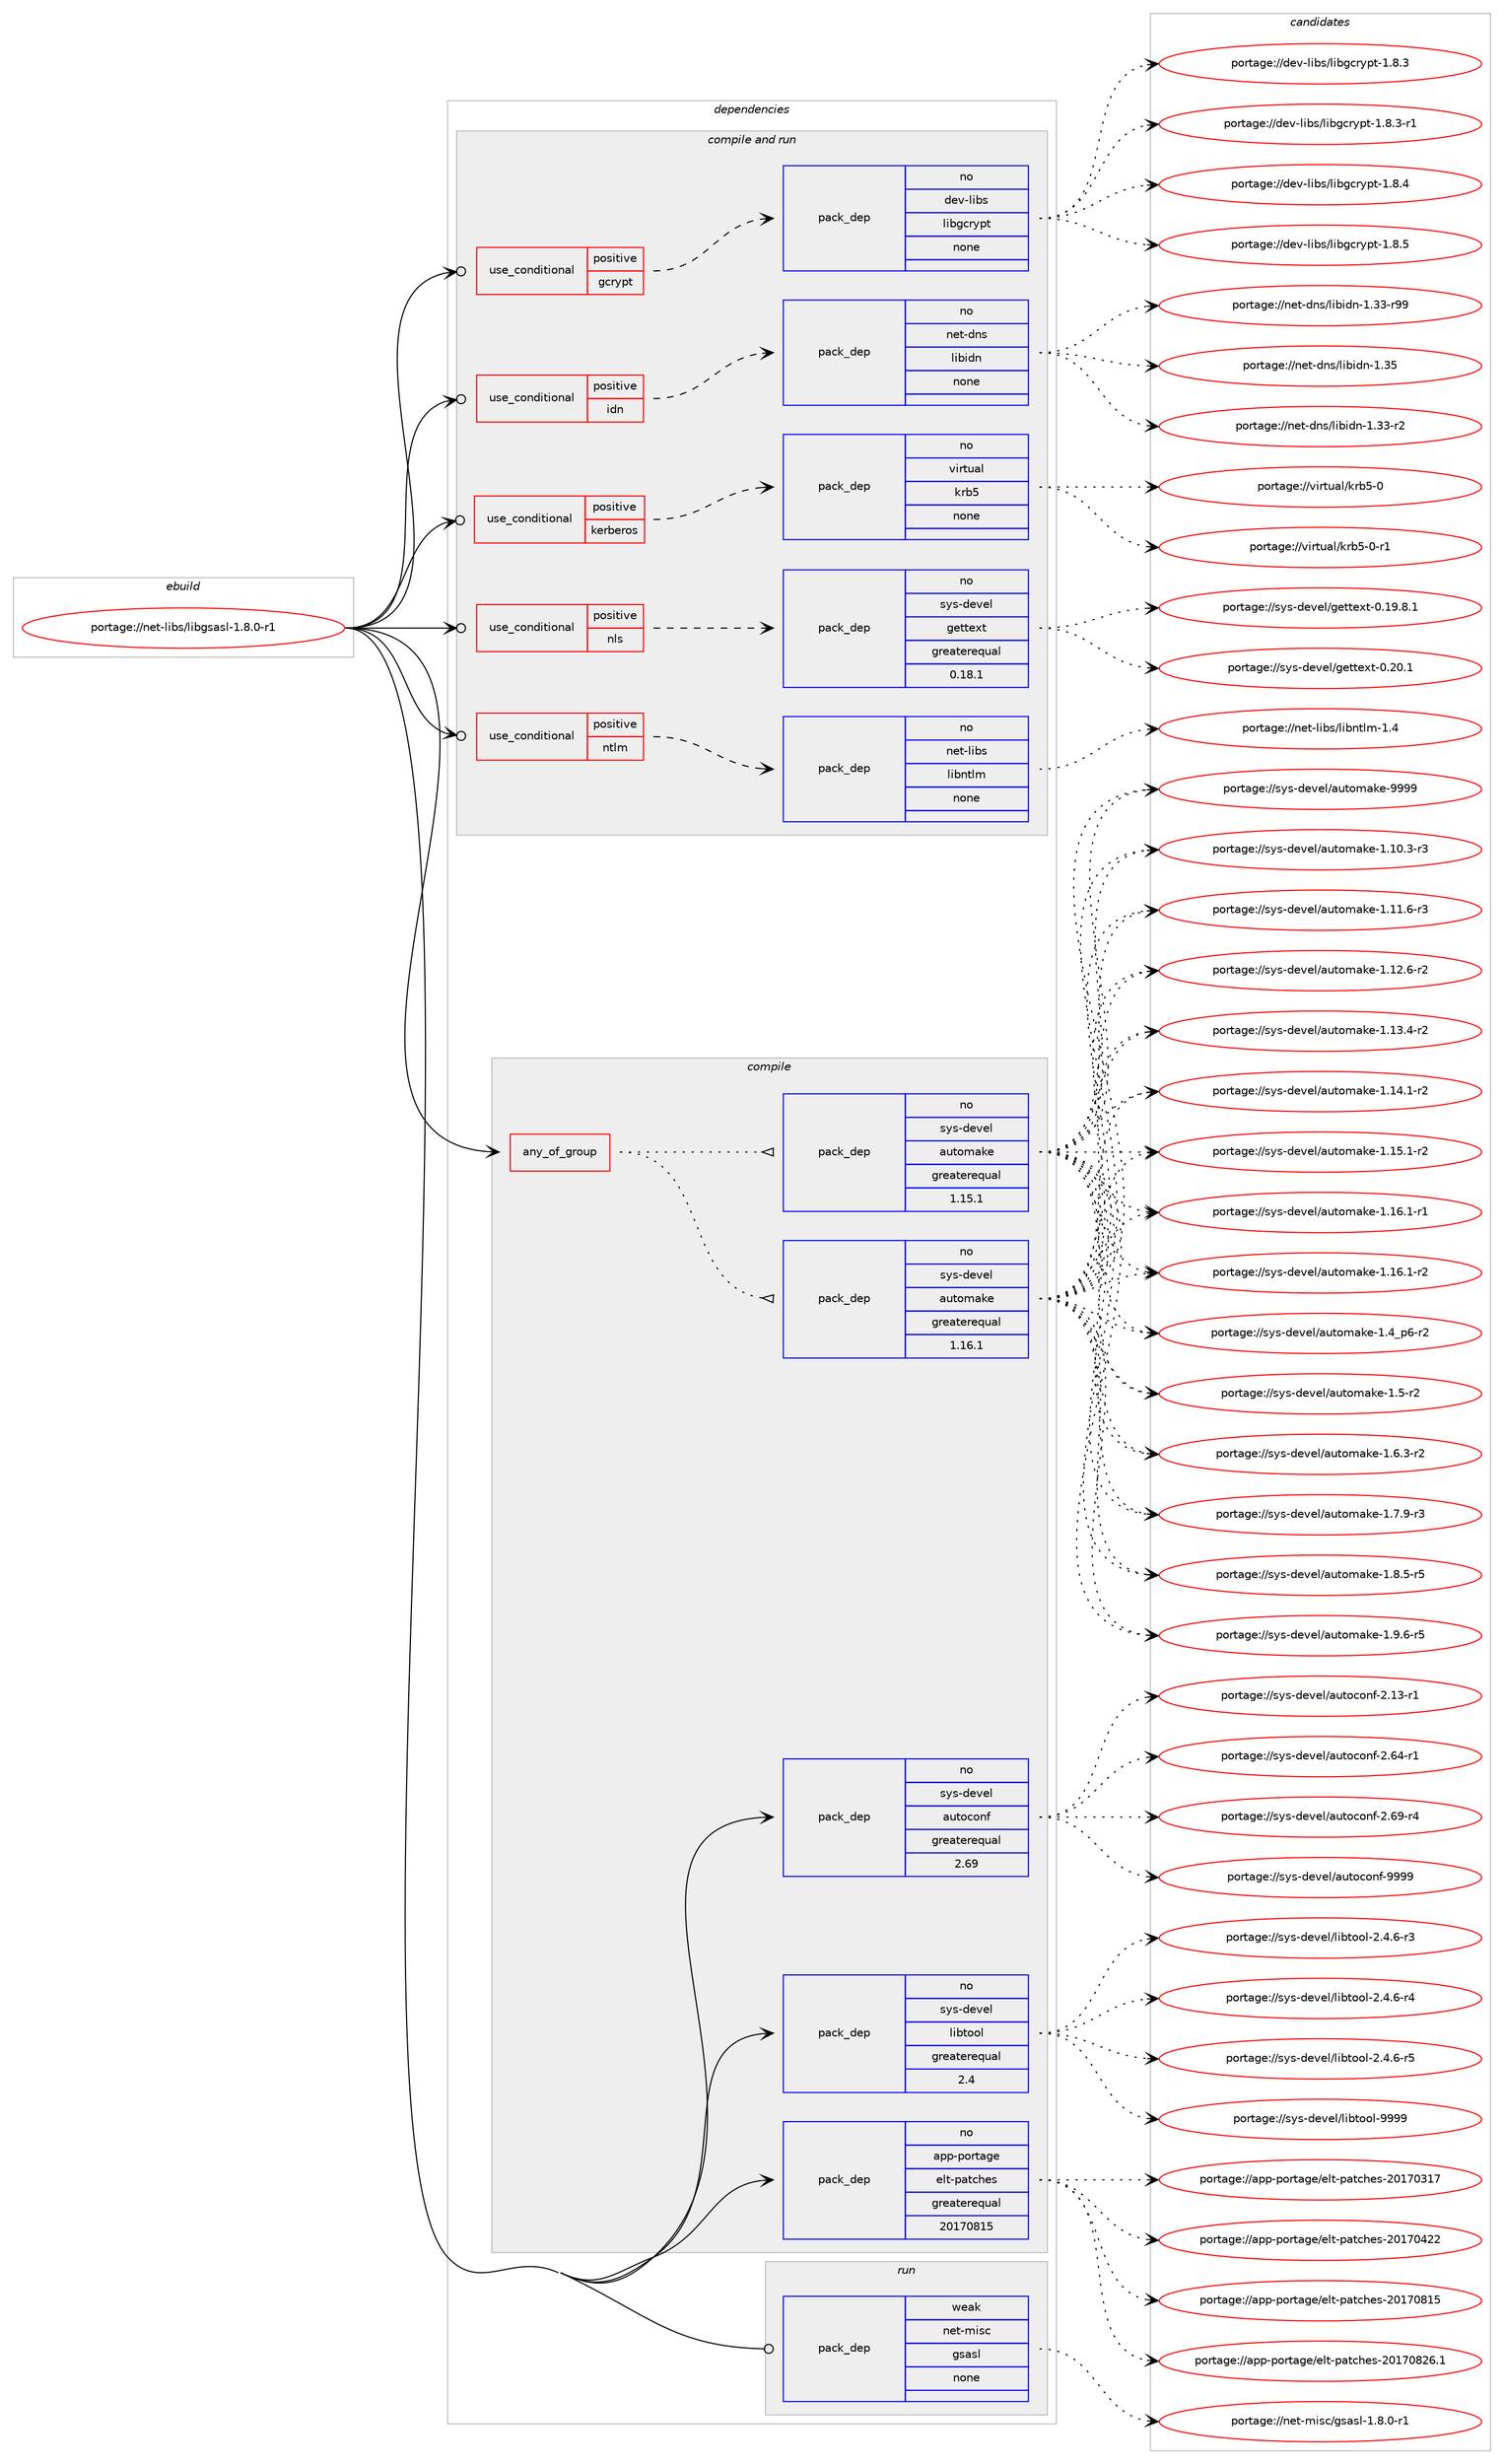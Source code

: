 digraph prolog {

# *************
# Graph options
# *************

newrank=true;
concentrate=true;
compound=true;
graph [rankdir=LR,fontname=Helvetica,fontsize=10,ranksep=1.5];#, ranksep=2.5, nodesep=0.2];
edge  [arrowhead=vee];
node  [fontname=Helvetica,fontsize=10];

# **********
# The ebuild
# **********

subgraph cluster_leftcol {
color=gray;
rank=same;
label=<<i>ebuild</i>>;
id [label="portage://net-libs/libgsasl-1.8.0-r1", color=red, width=4, href="../net-libs/libgsasl-1.8.0-r1.svg"];
}

# ****************
# The dependencies
# ****************

subgraph cluster_midcol {
color=gray;
label=<<i>dependencies</i>>;
subgraph cluster_compile {
fillcolor="#eeeeee";
style=filled;
label=<<i>compile</i>>;
subgraph any5791 {
dependency359341 [label=<<TABLE BORDER="0" CELLBORDER="1" CELLSPACING="0" CELLPADDING="4"><TR><TD CELLPADDING="10">any_of_group</TD></TR></TABLE>>, shape=none, color=red];subgraph pack263515 {
dependency359342 [label=<<TABLE BORDER="0" CELLBORDER="1" CELLSPACING="0" CELLPADDING="4" WIDTH="220"><TR><TD ROWSPAN="6" CELLPADDING="30">pack_dep</TD></TR><TR><TD WIDTH="110">no</TD></TR><TR><TD>sys-devel</TD></TR><TR><TD>automake</TD></TR><TR><TD>greaterequal</TD></TR><TR><TD>1.16.1</TD></TR></TABLE>>, shape=none, color=blue];
}
dependency359341:e -> dependency359342:w [weight=20,style="dotted",arrowhead="oinv"];
subgraph pack263516 {
dependency359343 [label=<<TABLE BORDER="0" CELLBORDER="1" CELLSPACING="0" CELLPADDING="4" WIDTH="220"><TR><TD ROWSPAN="6" CELLPADDING="30">pack_dep</TD></TR><TR><TD WIDTH="110">no</TD></TR><TR><TD>sys-devel</TD></TR><TR><TD>automake</TD></TR><TR><TD>greaterequal</TD></TR><TR><TD>1.15.1</TD></TR></TABLE>>, shape=none, color=blue];
}
dependency359341:e -> dependency359343:w [weight=20,style="dotted",arrowhead="oinv"];
}
id:e -> dependency359341:w [weight=20,style="solid",arrowhead="vee"];
subgraph pack263517 {
dependency359344 [label=<<TABLE BORDER="0" CELLBORDER="1" CELLSPACING="0" CELLPADDING="4" WIDTH="220"><TR><TD ROWSPAN="6" CELLPADDING="30">pack_dep</TD></TR><TR><TD WIDTH="110">no</TD></TR><TR><TD>app-portage</TD></TR><TR><TD>elt-patches</TD></TR><TR><TD>greaterequal</TD></TR><TR><TD>20170815</TD></TR></TABLE>>, shape=none, color=blue];
}
id:e -> dependency359344:w [weight=20,style="solid",arrowhead="vee"];
subgraph pack263518 {
dependency359345 [label=<<TABLE BORDER="0" CELLBORDER="1" CELLSPACING="0" CELLPADDING="4" WIDTH="220"><TR><TD ROWSPAN="6" CELLPADDING="30">pack_dep</TD></TR><TR><TD WIDTH="110">no</TD></TR><TR><TD>sys-devel</TD></TR><TR><TD>autoconf</TD></TR><TR><TD>greaterequal</TD></TR><TR><TD>2.69</TD></TR></TABLE>>, shape=none, color=blue];
}
id:e -> dependency359345:w [weight=20,style="solid",arrowhead="vee"];
subgraph pack263519 {
dependency359346 [label=<<TABLE BORDER="0" CELLBORDER="1" CELLSPACING="0" CELLPADDING="4" WIDTH="220"><TR><TD ROWSPAN="6" CELLPADDING="30">pack_dep</TD></TR><TR><TD WIDTH="110">no</TD></TR><TR><TD>sys-devel</TD></TR><TR><TD>libtool</TD></TR><TR><TD>greaterequal</TD></TR><TR><TD>2.4</TD></TR></TABLE>>, shape=none, color=blue];
}
id:e -> dependency359346:w [weight=20,style="solid",arrowhead="vee"];
}
subgraph cluster_compileandrun {
fillcolor="#eeeeee";
style=filled;
label=<<i>compile and run</i>>;
subgraph cond89883 {
dependency359347 [label=<<TABLE BORDER="0" CELLBORDER="1" CELLSPACING="0" CELLPADDING="4"><TR><TD ROWSPAN="3" CELLPADDING="10">use_conditional</TD></TR><TR><TD>positive</TD></TR><TR><TD>gcrypt</TD></TR></TABLE>>, shape=none, color=red];
subgraph pack263520 {
dependency359348 [label=<<TABLE BORDER="0" CELLBORDER="1" CELLSPACING="0" CELLPADDING="4" WIDTH="220"><TR><TD ROWSPAN="6" CELLPADDING="30">pack_dep</TD></TR><TR><TD WIDTH="110">no</TD></TR><TR><TD>dev-libs</TD></TR><TR><TD>libgcrypt</TD></TR><TR><TD>none</TD></TR><TR><TD></TD></TR></TABLE>>, shape=none, color=blue];
}
dependency359347:e -> dependency359348:w [weight=20,style="dashed",arrowhead="vee"];
}
id:e -> dependency359347:w [weight=20,style="solid",arrowhead="odotvee"];
subgraph cond89884 {
dependency359349 [label=<<TABLE BORDER="0" CELLBORDER="1" CELLSPACING="0" CELLPADDING="4"><TR><TD ROWSPAN="3" CELLPADDING="10">use_conditional</TD></TR><TR><TD>positive</TD></TR><TR><TD>idn</TD></TR></TABLE>>, shape=none, color=red];
subgraph pack263521 {
dependency359350 [label=<<TABLE BORDER="0" CELLBORDER="1" CELLSPACING="0" CELLPADDING="4" WIDTH="220"><TR><TD ROWSPAN="6" CELLPADDING="30">pack_dep</TD></TR><TR><TD WIDTH="110">no</TD></TR><TR><TD>net-dns</TD></TR><TR><TD>libidn</TD></TR><TR><TD>none</TD></TR><TR><TD></TD></TR></TABLE>>, shape=none, color=blue];
}
dependency359349:e -> dependency359350:w [weight=20,style="dashed",arrowhead="vee"];
}
id:e -> dependency359349:w [weight=20,style="solid",arrowhead="odotvee"];
subgraph cond89885 {
dependency359351 [label=<<TABLE BORDER="0" CELLBORDER="1" CELLSPACING="0" CELLPADDING="4"><TR><TD ROWSPAN="3" CELLPADDING="10">use_conditional</TD></TR><TR><TD>positive</TD></TR><TR><TD>kerberos</TD></TR></TABLE>>, shape=none, color=red];
subgraph pack263522 {
dependency359352 [label=<<TABLE BORDER="0" CELLBORDER="1" CELLSPACING="0" CELLPADDING="4" WIDTH="220"><TR><TD ROWSPAN="6" CELLPADDING="30">pack_dep</TD></TR><TR><TD WIDTH="110">no</TD></TR><TR><TD>virtual</TD></TR><TR><TD>krb5</TD></TR><TR><TD>none</TD></TR><TR><TD></TD></TR></TABLE>>, shape=none, color=blue];
}
dependency359351:e -> dependency359352:w [weight=20,style="dashed",arrowhead="vee"];
}
id:e -> dependency359351:w [weight=20,style="solid",arrowhead="odotvee"];
subgraph cond89886 {
dependency359353 [label=<<TABLE BORDER="0" CELLBORDER="1" CELLSPACING="0" CELLPADDING="4"><TR><TD ROWSPAN="3" CELLPADDING="10">use_conditional</TD></TR><TR><TD>positive</TD></TR><TR><TD>nls</TD></TR></TABLE>>, shape=none, color=red];
subgraph pack263523 {
dependency359354 [label=<<TABLE BORDER="0" CELLBORDER="1" CELLSPACING="0" CELLPADDING="4" WIDTH="220"><TR><TD ROWSPAN="6" CELLPADDING="30">pack_dep</TD></TR><TR><TD WIDTH="110">no</TD></TR><TR><TD>sys-devel</TD></TR><TR><TD>gettext</TD></TR><TR><TD>greaterequal</TD></TR><TR><TD>0.18.1</TD></TR></TABLE>>, shape=none, color=blue];
}
dependency359353:e -> dependency359354:w [weight=20,style="dashed",arrowhead="vee"];
}
id:e -> dependency359353:w [weight=20,style="solid",arrowhead="odotvee"];
subgraph cond89887 {
dependency359355 [label=<<TABLE BORDER="0" CELLBORDER="1" CELLSPACING="0" CELLPADDING="4"><TR><TD ROWSPAN="3" CELLPADDING="10">use_conditional</TD></TR><TR><TD>positive</TD></TR><TR><TD>ntlm</TD></TR></TABLE>>, shape=none, color=red];
subgraph pack263524 {
dependency359356 [label=<<TABLE BORDER="0" CELLBORDER="1" CELLSPACING="0" CELLPADDING="4" WIDTH="220"><TR><TD ROWSPAN="6" CELLPADDING="30">pack_dep</TD></TR><TR><TD WIDTH="110">no</TD></TR><TR><TD>net-libs</TD></TR><TR><TD>libntlm</TD></TR><TR><TD>none</TD></TR><TR><TD></TD></TR></TABLE>>, shape=none, color=blue];
}
dependency359355:e -> dependency359356:w [weight=20,style="dashed",arrowhead="vee"];
}
id:e -> dependency359355:w [weight=20,style="solid",arrowhead="odotvee"];
}
subgraph cluster_run {
fillcolor="#eeeeee";
style=filled;
label=<<i>run</i>>;
subgraph pack263525 {
dependency359357 [label=<<TABLE BORDER="0" CELLBORDER="1" CELLSPACING="0" CELLPADDING="4" WIDTH="220"><TR><TD ROWSPAN="6" CELLPADDING="30">pack_dep</TD></TR><TR><TD WIDTH="110">weak</TD></TR><TR><TD>net-misc</TD></TR><TR><TD>gsasl</TD></TR><TR><TD>none</TD></TR><TR><TD></TD></TR></TABLE>>, shape=none, color=blue];
}
id:e -> dependency359357:w [weight=20,style="solid",arrowhead="odot"];
}
}

# **************
# The candidates
# **************

subgraph cluster_choices {
rank=same;
color=gray;
label=<<i>candidates</i>>;

subgraph choice263515 {
color=black;
nodesep=1;
choiceportage11512111545100101118101108479711711611110997107101454946494846514511451 [label="portage://sys-devel/automake-1.10.3-r3", color=red, width=4,href="../sys-devel/automake-1.10.3-r3.svg"];
choiceportage11512111545100101118101108479711711611110997107101454946494946544511451 [label="portage://sys-devel/automake-1.11.6-r3", color=red, width=4,href="../sys-devel/automake-1.11.6-r3.svg"];
choiceportage11512111545100101118101108479711711611110997107101454946495046544511450 [label="portage://sys-devel/automake-1.12.6-r2", color=red, width=4,href="../sys-devel/automake-1.12.6-r2.svg"];
choiceportage11512111545100101118101108479711711611110997107101454946495146524511450 [label="portage://sys-devel/automake-1.13.4-r2", color=red, width=4,href="../sys-devel/automake-1.13.4-r2.svg"];
choiceportage11512111545100101118101108479711711611110997107101454946495246494511450 [label="portage://sys-devel/automake-1.14.1-r2", color=red, width=4,href="../sys-devel/automake-1.14.1-r2.svg"];
choiceportage11512111545100101118101108479711711611110997107101454946495346494511450 [label="portage://sys-devel/automake-1.15.1-r2", color=red, width=4,href="../sys-devel/automake-1.15.1-r2.svg"];
choiceportage11512111545100101118101108479711711611110997107101454946495446494511449 [label="portage://sys-devel/automake-1.16.1-r1", color=red, width=4,href="../sys-devel/automake-1.16.1-r1.svg"];
choiceportage11512111545100101118101108479711711611110997107101454946495446494511450 [label="portage://sys-devel/automake-1.16.1-r2", color=red, width=4,href="../sys-devel/automake-1.16.1-r2.svg"];
choiceportage115121115451001011181011084797117116111109971071014549465295112544511450 [label="portage://sys-devel/automake-1.4_p6-r2", color=red, width=4,href="../sys-devel/automake-1.4_p6-r2.svg"];
choiceportage11512111545100101118101108479711711611110997107101454946534511450 [label="portage://sys-devel/automake-1.5-r2", color=red, width=4,href="../sys-devel/automake-1.5-r2.svg"];
choiceportage115121115451001011181011084797117116111109971071014549465446514511450 [label="portage://sys-devel/automake-1.6.3-r2", color=red, width=4,href="../sys-devel/automake-1.6.3-r2.svg"];
choiceportage115121115451001011181011084797117116111109971071014549465546574511451 [label="portage://sys-devel/automake-1.7.9-r3", color=red, width=4,href="../sys-devel/automake-1.7.9-r3.svg"];
choiceportage115121115451001011181011084797117116111109971071014549465646534511453 [label="portage://sys-devel/automake-1.8.5-r5", color=red, width=4,href="../sys-devel/automake-1.8.5-r5.svg"];
choiceportage115121115451001011181011084797117116111109971071014549465746544511453 [label="portage://sys-devel/automake-1.9.6-r5", color=red, width=4,href="../sys-devel/automake-1.9.6-r5.svg"];
choiceportage115121115451001011181011084797117116111109971071014557575757 [label="portage://sys-devel/automake-9999", color=red, width=4,href="../sys-devel/automake-9999.svg"];
dependency359342:e -> choiceportage11512111545100101118101108479711711611110997107101454946494846514511451:w [style=dotted,weight="100"];
dependency359342:e -> choiceportage11512111545100101118101108479711711611110997107101454946494946544511451:w [style=dotted,weight="100"];
dependency359342:e -> choiceportage11512111545100101118101108479711711611110997107101454946495046544511450:w [style=dotted,weight="100"];
dependency359342:e -> choiceportage11512111545100101118101108479711711611110997107101454946495146524511450:w [style=dotted,weight="100"];
dependency359342:e -> choiceportage11512111545100101118101108479711711611110997107101454946495246494511450:w [style=dotted,weight="100"];
dependency359342:e -> choiceportage11512111545100101118101108479711711611110997107101454946495346494511450:w [style=dotted,weight="100"];
dependency359342:e -> choiceportage11512111545100101118101108479711711611110997107101454946495446494511449:w [style=dotted,weight="100"];
dependency359342:e -> choiceportage11512111545100101118101108479711711611110997107101454946495446494511450:w [style=dotted,weight="100"];
dependency359342:e -> choiceportage115121115451001011181011084797117116111109971071014549465295112544511450:w [style=dotted,weight="100"];
dependency359342:e -> choiceportage11512111545100101118101108479711711611110997107101454946534511450:w [style=dotted,weight="100"];
dependency359342:e -> choiceportage115121115451001011181011084797117116111109971071014549465446514511450:w [style=dotted,weight="100"];
dependency359342:e -> choiceportage115121115451001011181011084797117116111109971071014549465546574511451:w [style=dotted,weight="100"];
dependency359342:e -> choiceportage115121115451001011181011084797117116111109971071014549465646534511453:w [style=dotted,weight="100"];
dependency359342:e -> choiceportage115121115451001011181011084797117116111109971071014549465746544511453:w [style=dotted,weight="100"];
dependency359342:e -> choiceportage115121115451001011181011084797117116111109971071014557575757:w [style=dotted,weight="100"];
}
subgraph choice263516 {
color=black;
nodesep=1;
choiceportage11512111545100101118101108479711711611110997107101454946494846514511451 [label="portage://sys-devel/automake-1.10.3-r3", color=red, width=4,href="../sys-devel/automake-1.10.3-r3.svg"];
choiceportage11512111545100101118101108479711711611110997107101454946494946544511451 [label="portage://sys-devel/automake-1.11.6-r3", color=red, width=4,href="../sys-devel/automake-1.11.6-r3.svg"];
choiceportage11512111545100101118101108479711711611110997107101454946495046544511450 [label="portage://sys-devel/automake-1.12.6-r2", color=red, width=4,href="../sys-devel/automake-1.12.6-r2.svg"];
choiceportage11512111545100101118101108479711711611110997107101454946495146524511450 [label="portage://sys-devel/automake-1.13.4-r2", color=red, width=4,href="../sys-devel/automake-1.13.4-r2.svg"];
choiceportage11512111545100101118101108479711711611110997107101454946495246494511450 [label="portage://sys-devel/automake-1.14.1-r2", color=red, width=4,href="../sys-devel/automake-1.14.1-r2.svg"];
choiceportage11512111545100101118101108479711711611110997107101454946495346494511450 [label="portage://sys-devel/automake-1.15.1-r2", color=red, width=4,href="../sys-devel/automake-1.15.1-r2.svg"];
choiceportage11512111545100101118101108479711711611110997107101454946495446494511449 [label="portage://sys-devel/automake-1.16.1-r1", color=red, width=4,href="../sys-devel/automake-1.16.1-r1.svg"];
choiceportage11512111545100101118101108479711711611110997107101454946495446494511450 [label="portage://sys-devel/automake-1.16.1-r2", color=red, width=4,href="../sys-devel/automake-1.16.1-r2.svg"];
choiceportage115121115451001011181011084797117116111109971071014549465295112544511450 [label="portage://sys-devel/automake-1.4_p6-r2", color=red, width=4,href="../sys-devel/automake-1.4_p6-r2.svg"];
choiceportage11512111545100101118101108479711711611110997107101454946534511450 [label="portage://sys-devel/automake-1.5-r2", color=red, width=4,href="../sys-devel/automake-1.5-r2.svg"];
choiceportage115121115451001011181011084797117116111109971071014549465446514511450 [label="portage://sys-devel/automake-1.6.3-r2", color=red, width=4,href="../sys-devel/automake-1.6.3-r2.svg"];
choiceportage115121115451001011181011084797117116111109971071014549465546574511451 [label="portage://sys-devel/automake-1.7.9-r3", color=red, width=4,href="../sys-devel/automake-1.7.9-r3.svg"];
choiceportage115121115451001011181011084797117116111109971071014549465646534511453 [label="portage://sys-devel/automake-1.8.5-r5", color=red, width=4,href="../sys-devel/automake-1.8.5-r5.svg"];
choiceportage115121115451001011181011084797117116111109971071014549465746544511453 [label="portage://sys-devel/automake-1.9.6-r5", color=red, width=4,href="../sys-devel/automake-1.9.6-r5.svg"];
choiceportage115121115451001011181011084797117116111109971071014557575757 [label="portage://sys-devel/automake-9999", color=red, width=4,href="../sys-devel/automake-9999.svg"];
dependency359343:e -> choiceportage11512111545100101118101108479711711611110997107101454946494846514511451:w [style=dotted,weight="100"];
dependency359343:e -> choiceportage11512111545100101118101108479711711611110997107101454946494946544511451:w [style=dotted,weight="100"];
dependency359343:e -> choiceportage11512111545100101118101108479711711611110997107101454946495046544511450:w [style=dotted,weight="100"];
dependency359343:e -> choiceportage11512111545100101118101108479711711611110997107101454946495146524511450:w [style=dotted,weight="100"];
dependency359343:e -> choiceportage11512111545100101118101108479711711611110997107101454946495246494511450:w [style=dotted,weight="100"];
dependency359343:e -> choiceportage11512111545100101118101108479711711611110997107101454946495346494511450:w [style=dotted,weight="100"];
dependency359343:e -> choiceportage11512111545100101118101108479711711611110997107101454946495446494511449:w [style=dotted,weight="100"];
dependency359343:e -> choiceportage11512111545100101118101108479711711611110997107101454946495446494511450:w [style=dotted,weight="100"];
dependency359343:e -> choiceportage115121115451001011181011084797117116111109971071014549465295112544511450:w [style=dotted,weight="100"];
dependency359343:e -> choiceportage11512111545100101118101108479711711611110997107101454946534511450:w [style=dotted,weight="100"];
dependency359343:e -> choiceportage115121115451001011181011084797117116111109971071014549465446514511450:w [style=dotted,weight="100"];
dependency359343:e -> choiceportage115121115451001011181011084797117116111109971071014549465546574511451:w [style=dotted,weight="100"];
dependency359343:e -> choiceportage115121115451001011181011084797117116111109971071014549465646534511453:w [style=dotted,weight="100"];
dependency359343:e -> choiceportage115121115451001011181011084797117116111109971071014549465746544511453:w [style=dotted,weight="100"];
dependency359343:e -> choiceportage115121115451001011181011084797117116111109971071014557575757:w [style=dotted,weight="100"];
}
subgraph choice263517 {
color=black;
nodesep=1;
choiceportage97112112451121111141169710310147101108116451129711699104101115455048495548514955 [label="portage://app-portage/elt-patches-20170317", color=red, width=4,href="../app-portage/elt-patches-20170317.svg"];
choiceportage97112112451121111141169710310147101108116451129711699104101115455048495548525050 [label="portage://app-portage/elt-patches-20170422", color=red, width=4,href="../app-portage/elt-patches-20170422.svg"];
choiceportage97112112451121111141169710310147101108116451129711699104101115455048495548564953 [label="portage://app-portage/elt-patches-20170815", color=red, width=4,href="../app-portage/elt-patches-20170815.svg"];
choiceportage971121124511211111411697103101471011081164511297116991041011154550484955485650544649 [label="portage://app-portage/elt-patches-20170826.1", color=red, width=4,href="../app-portage/elt-patches-20170826.1.svg"];
dependency359344:e -> choiceportage97112112451121111141169710310147101108116451129711699104101115455048495548514955:w [style=dotted,weight="100"];
dependency359344:e -> choiceportage97112112451121111141169710310147101108116451129711699104101115455048495548525050:w [style=dotted,weight="100"];
dependency359344:e -> choiceportage97112112451121111141169710310147101108116451129711699104101115455048495548564953:w [style=dotted,weight="100"];
dependency359344:e -> choiceportage971121124511211111411697103101471011081164511297116991041011154550484955485650544649:w [style=dotted,weight="100"];
}
subgraph choice263518 {
color=black;
nodesep=1;
choiceportage1151211154510010111810110847971171161119911111010245504649514511449 [label="portage://sys-devel/autoconf-2.13-r1", color=red, width=4,href="../sys-devel/autoconf-2.13-r1.svg"];
choiceportage1151211154510010111810110847971171161119911111010245504654524511449 [label="portage://sys-devel/autoconf-2.64-r1", color=red, width=4,href="../sys-devel/autoconf-2.64-r1.svg"];
choiceportage1151211154510010111810110847971171161119911111010245504654574511452 [label="portage://sys-devel/autoconf-2.69-r4", color=red, width=4,href="../sys-devel/autoconf-2.69-r4.svg"];
choiceportage115121115451001011181011084797117116111991111101024557575757 [label="portage://sys-devel/autoconf-9999", color=red, width=4,href="../sys-devel/autoconf-9999.svg"];
dependency359345:e -> choiceportage1151211154510010111810110847971171161119911111010245504649514511449:w [style=dotted,weight="100"];
dependency359345:e -> choiceportage1151211154510010111810110847971171161119911111010245504654524511449:w [style=dotted,weight="100"];
dependency359345:e -> choiceportage1151211154510010111810110847971171161119911111010245504654574511452:w [style=dotted,weight="100"];
dependency359345:e -> choiceportage115121115451001011181011084797117116111991111101024557575757:w [style=dotted,weight="100"];
}
subgraph choice263519 {
color=black;
nodesep=1;
choiceportage1151211154510010111810110847108105981161111111084550465246544511451 [label="portage://sys-devel/libtool-2.4.6-r3", color=red, width=4,href="../sys-devel/libtool-2.4.6-r3.svg"];
choiceportage1151211154510010111810110847108105981161111111084550465246544511452 [label="portage://sys-devel/libtool-2.4.6-r4", color=red, width=4,href="../sys-devel/libtool-2.4.6-r4.svg"];
choiceportage1151211154510010111810110847108105981161111111084550465246544511453 [label="portage://sys-devel/libtool-2.4.6-r5", color=red, width=4,href="../sys-devel/libtool-2.4.6-r5.svg"];
choiceportage1151211154510010111810110847108105981161111111084557575757 [label="portage://sys-devel/libtool-9999", color=red, width=4,href="../sys-devel/libtool-9999.svg"];
dependency359346:e -> choiceportage1151211154510010111810110847108105981161111111084550465246544511451:w [style=dotted,weight="100"];
dependency359346:e -> choiceportage1151211154510010111810110847108105981161111111084550465246544511452:w [style=dotted,weight="100"];
dependency359346:e -> choiceportage1151211154510010111810110847108105981161111111084550465246544511453:w [style=dotted,weight="100"];
dependency359346:e -> choiceportage1151211154510010111810110847108105981161111111084557575757:w [style=dotted,weight="100"];
}
subgraph choice263520 {
color=black;
nodesep=1;
choiceportage1001011184510810598115471081059810399114121112116454946564651 [label="portage://dev-libs/libgcrypt-1.8.3", color=red, width=4,href="../dev-libs/libgcrypt-1.8.3.svg"];
choiceportage10010111845108105981154710810598103991141211121164549465646514511449 [label="portage://dev-libs/libgcrypt-1.8.3-r1", color=red, width=4,href="../dev-libs/libgcrypt-1.8.3-r1.svg"];
choiceportage1001011184510810598115471081059810399114121112116454946564652 [label="portage://dev-libs/libgcrypt-1.8.4", color=red, width=4,href="../dev-libs/libgcrypt-1.8.4.svg"];
choiceportage1001011184510810598115471081059810399114121112116454946564653 [label="portage://dev-libs/libgcrypt-1.8.5", color=red, width=4,href="../dev-libs/libgcrypt-1.8.5.svg"];
dependency359348:e -> choiceportage1001011184510810598115471081059810399114121112116454946564651:w [style=dotted,weight="100"];
dependency359348:e -> choiceportage10010111845108105981154710810598103991141211121164549465646514511449:w [style=dotted,weight="100"];
dependency359348:e -> choiceportage1001011184510810598115471081059810399114121112116454946564652:w [style=dotted,weight="100"];
dependency359348:e -> choiceportage1001011184510810598115471081059810399114121112116454946564653:w [style=dotted,weight="100"];
}
subgraph choice263521 {
color=black;
nodesep=1;
choiceportage11010111645100110115471081059810510011045494651514511450 [label="portage://net-dns/libidn-1.33-r2", color=red, width=4,href="../net-dns/libidn-1.33-r2.svg"];
choiceportage1101011164510011011547108105981051001104549465151451145757 [label="portage://net-dns/libidn-1.33-r99", color=red, width=4,href="../net-dns/libidn-1.33-r99.svg"];
choiceportage1101011164510011011547108105981051001104549465153 [label="portage://net-dns/libidn-1.35", color=red, width=4,href="../net-dns/libidn-1.35.svg"];
dependency359350:e -> choiceportage11010111645100110115471081059810510011045494651514511450:w [style=dotted,weight="100"];
dependency359350:e -> choiceportage1101011164510011011547108105981051001104549465151451145757:w [style=dotted,weight="100"];
dependency359350:e -> choiceportage1101011164510011011547108105981051001104549465153:w [style=dotted,weight="100"];
}
subgraph choice263522 {
color=black;
nodesep=1;
choiceportage118105114116117971084710711498534548 [label="portage://virtual/krb5-0", color=red, width=4,href="../virtual/krb5-0.svg"];
choiceportage1181051141161179710847107114985345484511449 [label="portage://virtual/krb5-0-r1", color=red, width=4,href="../virtual/krb5-0-r1.svg"];
dependency359352:e -> choiceportage118105114116117971084710711498534548:w [style=dotted,weight="100"];
dependency359352:e -> choiceportage1181051141161179710847107114985345484511449:w [style=dotted,weight="100"];
}
subgraph choice263523 {
color=black;
nodesep=1;
choiceportage1151211154510010111810110847103101116116101120116454846495746564649 [label="portage://sys-devel/gettext-0.19.8.1", color=red, width=4,href="../sys-devel/gettext-0.19.8.1.svg"];
choiceportage115121115451001011181011084710310111611610112011645484650484649 [label="portage://sys-devel/gettext-0.20.1", color=red, width=4,href="../sys-devel/gettext-0.20.1.svg"];
dependency359354:e -> choiceportage1151211154510010111810110847103101116116101120116454846495746564649:w [style=dotted,weight="100"];
dependency359354:e -> choiceportage115121115451001011181011084710310111611610112011645484650484649:w [style=dotted,weight="100"];
}
subgraph choice263524 {
color=black;
nodesep=1;
choiceportage1101011164510810598115471081059811011610810945494652 [label="portage://net-libs/libntlm-1.4", color=red, width=4,href="../net-libs/libntlm-1.4.svg"];
dependency359356:e -> choiceportage1101011164510810598115471081059811011610810945494652:w [style=dotted,weight="100"];
}
subgraph choice263525 {
color=black;
nodesep=1;
choiceportage110101116451091051159947103115971151084549465646484511449 [label="portage://net-misc/gsasl-1.8.0-r1", color=red, width=4,href="../net-misc/gsasl-1.8.0-r1.svg"];
dependency359357:e -> choiceportage110101116451091051159947103115971151084549465646484511449:w [style=dotted,weight="100"];
}
}

}
